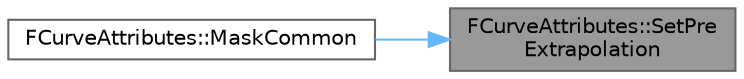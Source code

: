 digraph "FCurveAttributes::SetPreExtrapolation"
{
 // INTERACTIVE_SVG=YES
 // LATEX_PDF_SIZE
  bgcolor="transparent";
  edge [fontname=Helvetica,fontsize=10,labelfontname=Helvetica,labelfontsize=10];
  node [fontname=Helvetica,fontsize=10,shape=box,height=0.2,width=0.4];
  rankdir="RL";
  Node1 [id="Node000001",label="FCurveAttributes::SetPre\lExtrapolation",height=0.2,width=0.4,color="gray40", fillcolor="grey60", style="filled", fontcolor="black",tooltip="Set the extended properties of this curve."];
  Node1 -> Node2 [id="edge1_Node000001_Node000002",dir="back",color="steelblue1",style="solid",tooltip=" "];
  Node2 [id="Node000002",label="FCurveAttributes::MaskCommon",height=0.2,width=0.4,color="grey40", fillcolor="white", style="filled",URL="$dc/d8f/structFCurveAttributes.html#a72a13827d1a590c25ff9a93e99dc8baa",tooltip="Generate a new set of attributes that contains only those attributes common to both A and B."];
}
